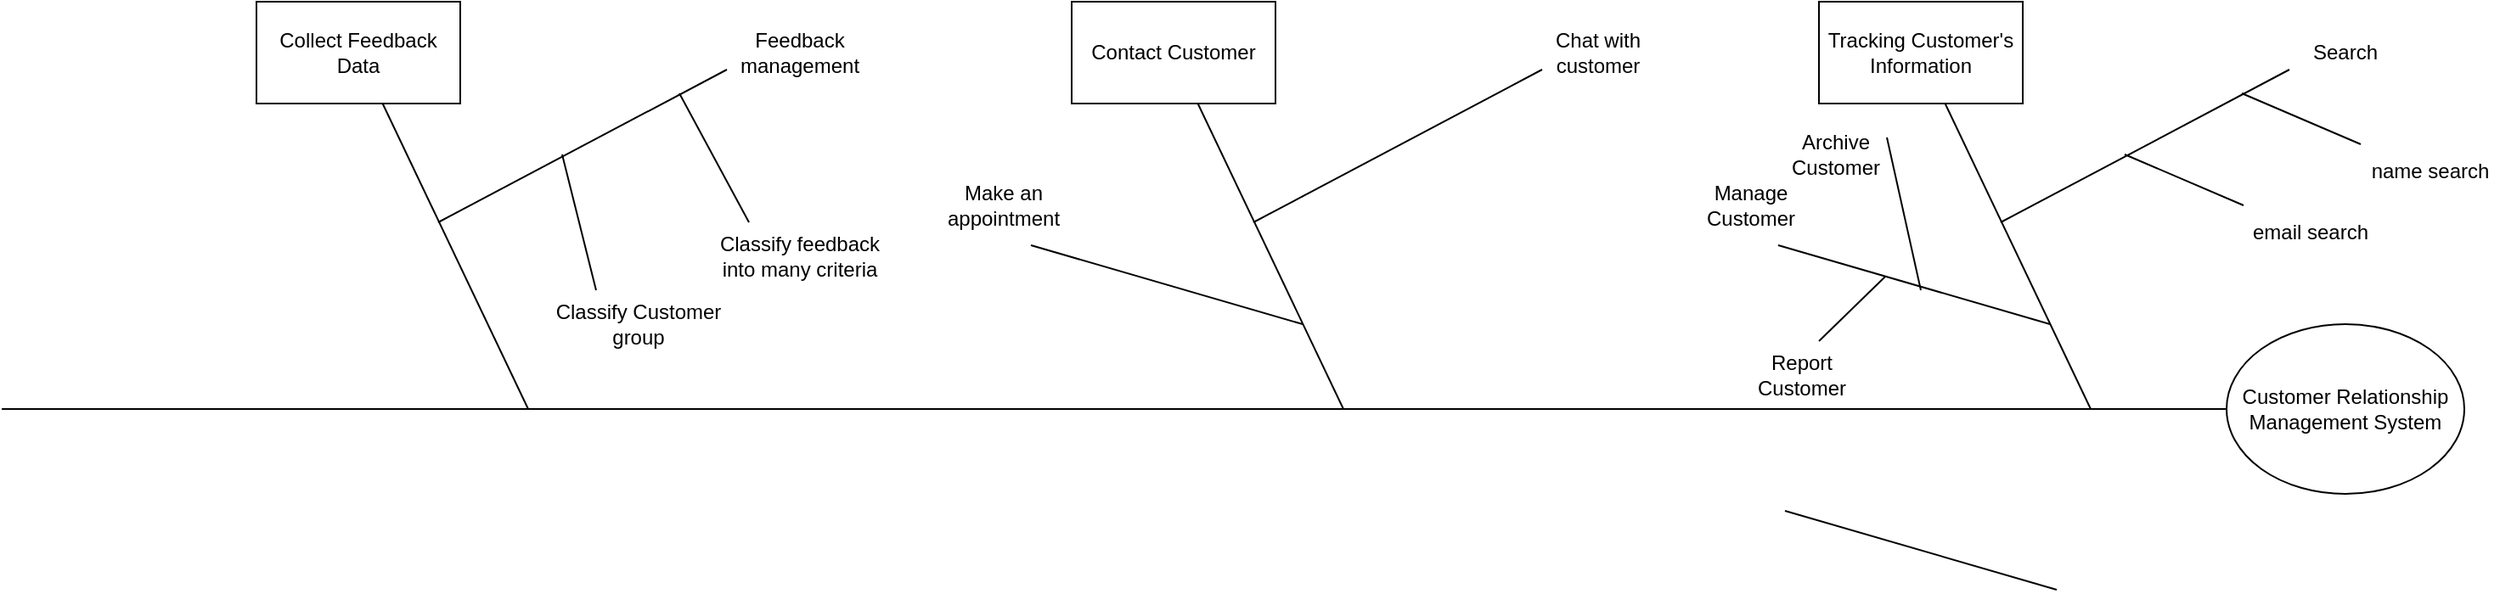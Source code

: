<mxfile version="15.3.8" type="github">
  <diagram id="Y9sp35oUX_WYPwsPaZgL" name="Page-1">
    <mxGraphModel dx="1888" dy="556" grid="1" gridSize="10" guides="1" tooltips="1" connect="1" arrows="1" fold="1" page="1" pageScale="1" pageWidth="850" pageHeight="1100" math="0" shadow="0">
      <root>
        <mxCell id="0" />
        <mxCell id="1" parent="0" />
        <mxCell id="r8yxXnuiQZk5SVG_cQbu-1" value="" style="endArrow=none;html=1;" parent="1" edge="1">
          <mxGeometry width="50" height="50" relative="1" as="geometry">
            <mxPoint x="-630" y="260" as="sourcePoint" />
            <mxPoint x="680" y="260" as="targetPoint" />
          </mxGeometry>
        </mxCell>
        <mxCell id="r8yxXnuiQZk5SVG_cQbu-2" value="Customer Relationship Management System" style="ellipse;whiteSpace=wrap;html=1;" parent="1" vertex="1">
          <mxGeometry x="680" y="210" width="140" height="100" as="geometry" />
        </mxCell>
        <mxCell id="r8yxXnuiQZk5SVG_cQbu-3" value="" style="endArrow=none;html=1;" parent="1" target="r8yxXnuiQZk5SVG_cQbu-4" edge="1">
          <mxGeometry width="50" height="50" relative="1" as="geometry">
            <mxPoint x="600" y="260" as="sourcePoint" />
            <mxPoint x="580" y="260" as="targetPoint" />
          </mxGeometry>
        </mxCell>
        <mxCell id="r8yxXnuiQZk5SVG_cQbu-4" value="Tracking Customer&#39;s Information" style="rounded=0;whiteSpace=wrap;html=1;" parent="1" vertex="1">
          <mxGeometry x="440" y="20" width="120" height="60" as="geometry" />
        </mxCell>
        <mxCell id="r8yxXnuiQZk5SVG_cQbu-5" value="" style="endArrow=none;html=1;" parent="1" edge="1">
          <mxGeometry width="50" height="50" relative="1" as="geometry">
            <mxPoint x="547" y="150" as="sourcePoint" />
            <mxPoint x="717" y="60" as="targetPoint" />
          </mxGeometry>
        </mxCell>
        <mxCell id="r8yxXnuiQZk5SVG_cQbu-6" value="Search" style="text;html=1;strokeColor=none;fillColor=none;align=center;verticalAlign=middle;whiteSpace=wrap;rounded=0;" parent="1" vertex="1">
          <mxGeometry x="720" y="35" width="60" height="30" as="geometry" />
        </mxCell>
        <mxCell id="r8yxXnuiQZk5SVG_cQbu-7" value="" style="endArrow=none;html=1;" parent="1" edge="1">
          <mxGeometry width="50" height="50" relative="1" as="geometry">
            <mxPoint x="689" y="74" as="sourcePoint" />
            <mxPoint x="759" y="104" as="targetPoint" />
          </mxGeometry>
        </mxCell>
        <mxCell id="r8yxXnuiQZk5SVG_cQbu-8" value="name search" style="text;html=1;strokeColor=none;fillColor=none;align=center;verticalAlign=middle;whiteSpace=wrap;rounded=0;" parent="1" vertex="1">
          <mxGeometry x="760" y="110" width="80" height="20" as="geometry" />
        </mxCell>
        <mxCell id="r8yxXnuiQZk5SVG_cQbu-9" value="" style="endArrow=none;html=1;" parent="1" edge="1">
          <mxGeometry width="50" height="50" relative="1" as="geometry">
            <mxPoint x="620" y="110" as="sourcePoint" />
            <mxPoint x="690" y="140" as="targetPoint" />
          </mxGeometry>
        </mxCell>
        <mxCell id="r8yxXnuiQZk5SVG_cQbu-10" value="email search" style="text;html=1;strokeColor=none;fillColor=none;align=center;verticalAlign=middle;whiteSpace=wrap;rounded=0;" parent="1" vertex="1">
          <mxGeometry x="690" y="146" width="79" height="20" as="geometry" />
        </mxCell>
        <mxCell id="r8yxXnuiQZk5SVG_cQbu-13" value="" style="endArrow=none;html=1;" parent="1" edge="1">
          <mxGeometry width="50" height="50" relative="1" as="geometry">
            <mxPoint x="576" y="210" as="sourcePoint" />
            <mxPoint x="416" y="163.5" as="targetPoint" />
          </mxGeometry>
        </mxCell>
        <mxCell id="r8yxXnuiQZk5SVG_cQbu-15" value="Manage Customer" style="text;html=1;strokeColor=none;fillColor=none;align=center;verticalAlign=middle;whiteSpace=wrap;rounded=0;" parent="1" vertex="1">
          <mxGeometry x="380" y="130" width="40" height="20" as="geometry" />
        </mxCell>
        <mxCell id="y-fa3Kfw3hXkSDcUUGcE-3" value="" style="endArrow=none;html=1;" parent="1" edge="1">
          <mxGeometry width="50" height="50" relative="1" as="geometry">
            <mxPoint x="580" y="366.5" as="sourcePoint" />
            <mxPoint x="420" y="320" as="targetPoint" />
          </mxGeometry>
        </mxCell>
        <mxCell id="42dyWgupvdeNLIr4IR8q-1" value="" style="endArrow=none;html=1;" edge="1" parent="1">
          <mxGeometry width="50" height="50" relative="1" as="geometry">
            <mxPoint x="440" y="220" as="sourcePoint" />
            <mxPoint x="479" y="182" as="targetPoint" />
          </mxGeometry>
        </mxCell>
        <mxCell id="42dyWgupvdeNLIr4IR8q-2" value="Report Customer" style="text;html=1;strokeColor=none;fillColor=none;align=center;verticalAlign=middle;whiteSpace=wrap;rounded=0;" vertex="1" parent="1">
          <mxGeometry x="410" y="230" width="40" height="20" as="geometry" />
        </mxCell>
        <mxCell id="42dyWgupvdeNLIr4IR8q-3" value="" style="endArrow=none;html=1;" edge="1" parent="1">
          <mxGeometry width="50" height="50" relative="1" as="geometry">
            <mxPoint x="480" y="100" as="sourcePoint" />
            <mxPoint x="500" y="190" as="targetPoint" />
          </mxGeometry>
        </mxCell>
        <mxCell id="42dyWgupvdeNLIr4IR8q-4" value="Archive Customer" style="text;html=1;strokeColor=none;fillColor=none;align=center;verticalAlign=middle;whiteSpace=wrap;rounded=0;" vertex="1" parent="1">
          <mxGeometry x="430" y="100" width="40" height="20" as="geometry" />
        </mxCell>
        <mxCell id="42dyWgupvdeNLIr4IR8q-6" value="" style="endArrow=none;html=1;" edge="1" parent="1" target="42dyWgupvdeNLIr4IR8q-7">
          <mxGeometry width="50" height="50" relative="1" as="geometry">
            <mxPoint x="160" y="260" as="sourcePoint" />
            <mxPoint x="140" y="260" as="targetPoint" />
          </mxGeometry>
        </mxCell>
        <mxCell id="42dyWgupvdeNLIr4IR8q-7" value="Contact Customer" style="rounded=0;whiteSpace=wrap;html=1;" vertex="1" parent="1">
          <mxGeometry y="20" width="120" height="60" as="geometry" />
        </mxCell>
        <mxCell id="42dyWgupvdeNLIr4IR8q-8" value="" style="endArrow=none;html=1;" edge="1" parent="1">
          <mxGeometry width="50" height="50" relative="1" as="geometry">
            <mxPoint x="107" y="150" as="sourcePoint" />
            <mxPoint x="277" y="60" as="targetPoint" />
          </mxGeometry>
        </mxCell>
        <mxCell id="42dyWgupvdeNLIr4IR8q-9" value="Chat with customer" style="text;html=1;strokeColor=none;fillColor=none;align=center;verticalAlign=middle;whiteSpace=wrap;rounded=0;" vertex="1" parent="1">
          <mxGeometry x="280" y="35" width="60" height="30" as="geometry" />
        </mxCell>
        <mxCell id="42dyWgupvdeNLIr4IR8q-12" value="" style="endArrow=none;html=1;" edge="1" parent="1">
          <mxGeometry width="50" height="50" relative="1" as="geometry">
            <mxPoint x="136" y="210" as="sourcePoint" />
            <mxPoint x="-24" y="163.5" as="targetPoint" />
          </mxGeometry>
        </mxCell>
        <mxCell id="42dyWgupvdeNLIr4IR8q-13" value="Make an appointment" style="text;html=1;strokeColor=none;fillColor=none;align=center;verticalAlign=middle;whiteSpace=wrap;rounded=0;" vertex="1" parent="1">
          <mxGeometry x="-60" y="130" width="40" height="20" as="geometry" />
        </mxCell>
        <mxCell id="42dyWgupvdeNLIr4IR8q-14" value="" style="endArrow=none;html=1;" edge="1" parent="1" target="42dyWgupvdeNLIr4IR8q-15">
          <mxGeometry width="50" height="50" relative="1" as="geometry">
            <mxPoint x="-320" y="260" as="sourcePoint" />
            <mxPoint x="-340" y="260" as="targetPoint" />
          </mxGeometry>
        </mxCell>
        <mxCell id="42dyWgupvdeNLIr4IR8q-15" value="Collect Feedback Data" style="rounded=0;whiteSpace=wrap;html=1;" vertex="1" parent="1">
          <mxGeometry x="-480" y="20" width="120" height="60" as="geometry" />
        </mxCell>
        <mxCell id="42dyWgupvdeNLIr4IR8q-16" value="" style="endArrow=none;html=1;" edge="1" parent="1">
          <mxGeometry width="50" height="50" relative="1" as="geometry">
            <mxPoint x="-373" y="150" as="sourcePoint" />
            <mxPoint x="-203" y="60" as="targetPoint" />
          </mxGeometry>
        </mxCell>
        <mxCell id="42dyWgupvdeNLIr4IR8q-17" value="Feedback management" style="text;html=1;strokeColor=none;fillColor=none;align=center;verticalAlign=middle;whiteSpace=wrap;rounded=0;" vertex="1" parent="1">
          <mxGeometry x="-190" y="35" width="60" height="30" as="geometry" />
        </mxCell>
        <mxCell id="42dyWgupvdeNLIr4IR8q-18" value="" style="endArrow=none;html=1;" edge="1" parent="1">
          <mxGeometry width="50" height="50" relative="1" as="geometry">
            <mxPoint x="-231" y="74" as="sourcePoint" />
            <mxPoint x="-190" y="150" as="targetPoint" />
          </mxGeometry>
        </mxCell>
        <mxCell id="42dyWgupvdeNLIr4IR8q-19" value="" style="endArrow=none;html=1;" edge="1" parent="1">
          <mxGeometry width="50" height="50" relative="1" as="geometry">
            <mxPoint x="-300" y="110" as="sourcePoint" />
            <mxPoint x="-280" y="190" as="targetPoint" />
          </mxGeometry>
        </mxCell>
        <mxCell id="42dyWgupvdeNLIr4IR8q-22" value="Classify feedback into many criteria" style="text;html=1;strokeColor=none;fillColor=none;align=center;verticalAlign=middle;whiteSpace=wrap;rounded=0;" vertex="1" parent="1">
          <mxGeometry x="-215" y="160" width="110" height="20" as="geometry" />
        </mxCell>
        <mxCell id="42dyWgupvdeNLIr4IR8q-23" value="Classify Customer group" style="text;html=1;strokeColor=none;fillColor=none;align=center;verticalAlign=middle;whiteSpace=wrap;rounded=0;" vertex="1" parent="1">
          <mxGeometry x="-310" y="200" width="110" height="20" as="geometry" />
        </mxCell>
      </root>
    </mxGraphModel>
  </diagram>
</mxfile>
